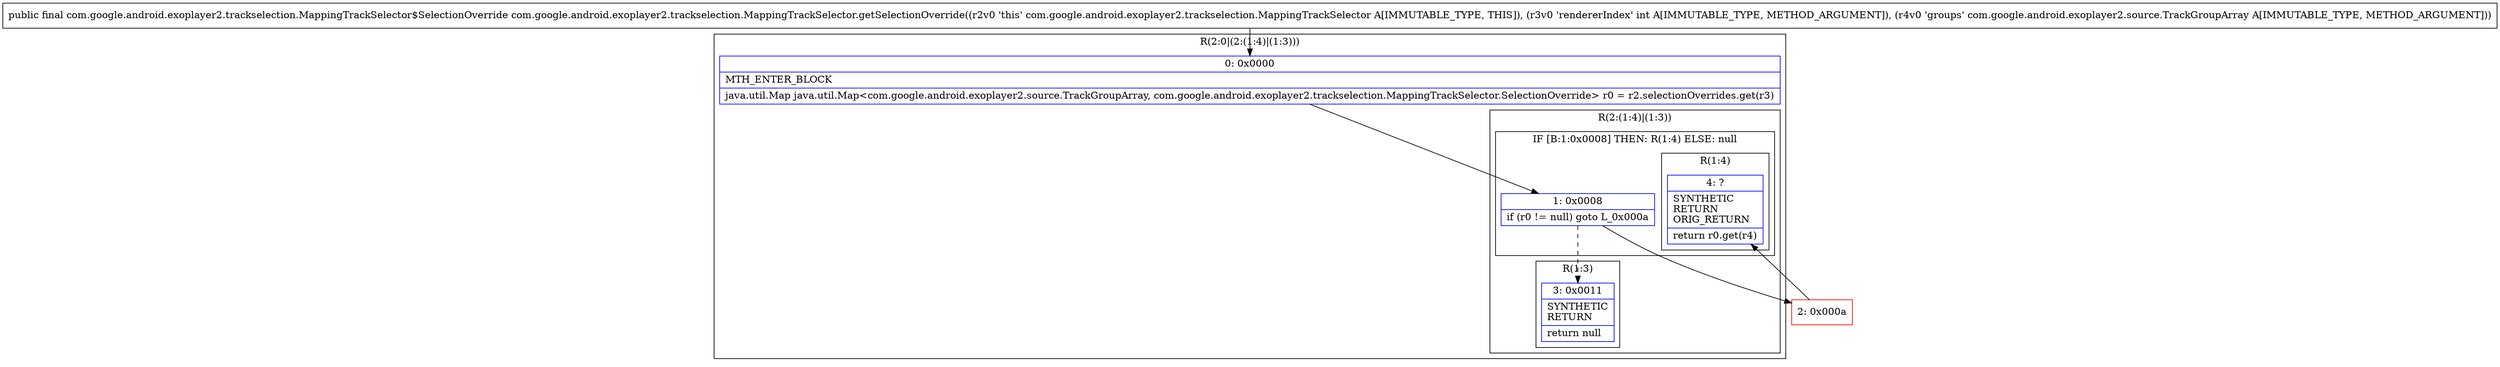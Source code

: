 digraph "CFG forcom.google.android.exoplayer2.trackselection.MappingTrackSelector.getSelectionOverride(ILcom\/google\/android\/exoplayer2\/source\/TrackGroupArray;)Lcom\/google\/android\/exoplayer2\/trackselection\/MappingTrackSelector$SelectionOverride;" {
subgraph cluster_Region_1914648308 {
label = "R(2:0|(2:(1:4)|(1:3)))";
node [shape=record,color=blue];
Node_0 [shape=record,label="{0\:\ 0x0000|MTH_ENTER_BLOCK\l|java.util.Map java.util.Map\<com.google.android.exoplayer2.source.TrackGroupArray, com.google.android.exoplayer2.trackselection.MappingTrackSelector.SelectionOverride\> r0 = r2.selectionOverrides.get(r3)\l}"];
subgraph cluster_Region_1480102621 {
label = "R(2:(1:4)|(1:3))";
node [shape=record,color=blue];
subgraph cluster_IfRegion_321000332 {
label = "IF [B:1:0x0008] THEN: R(1:4) ELSE: null";
node [shape=record,color=blue];
Node_1 [shape=record,label="{1\:\ 0x0008|if (r0 != null) goto L_0x000a\l}"];
subgraph cluster_Region_2094671195 {
label = "R(1:4)";
node [shape=record,color=blue];
Node_4 [shape=record,label="{4\:\ ?|SYNTHETIC\lRETURN\lORIG_RETURN\l|return r0.get(r4)\l}"];
}
}
subgraph cluster_Region_75232792 {
label = "R(1:3)";
node [shape=record,color=blue];
Node_3 [shape=record,label="{3\:\ 0x0011|SYNTHETIC\lRETURN\l|return null\l}"];
}
}
}
Node_2 [shape=record,color=red,label="{2\:\ 0x000a}"];
MethodNode[shape=record,label="{public final com.google.android.exoplayer2.trackselection.MappingTrackSelector$SelectionOverride com.google.android.exoplayer2.trackselection.MappingTrackSelector.getSelectionOverride((r2v0 'this' com.google.android.exoplayer2.trackselection.MappingTrackSelector A[IMMUTABLE_TYPE, THIS]), (r3v0 'rendererIndex' int A[IMMUTABLE_TYPE, METHOD_ARGUMENT]), (r4v0 'groups' com.google.android.exoplayer2.source.TrackGroupArray A[IMMUTABLE_TYPE, METHOD_ARGUMENT])) }"];
MethodNode -> Node_0;
Node_0 -> Node_1;
Node_1 -> Node_2;
Node_1 -> Node_3[style=dashed];
Node_2 -> Node_4;
}

